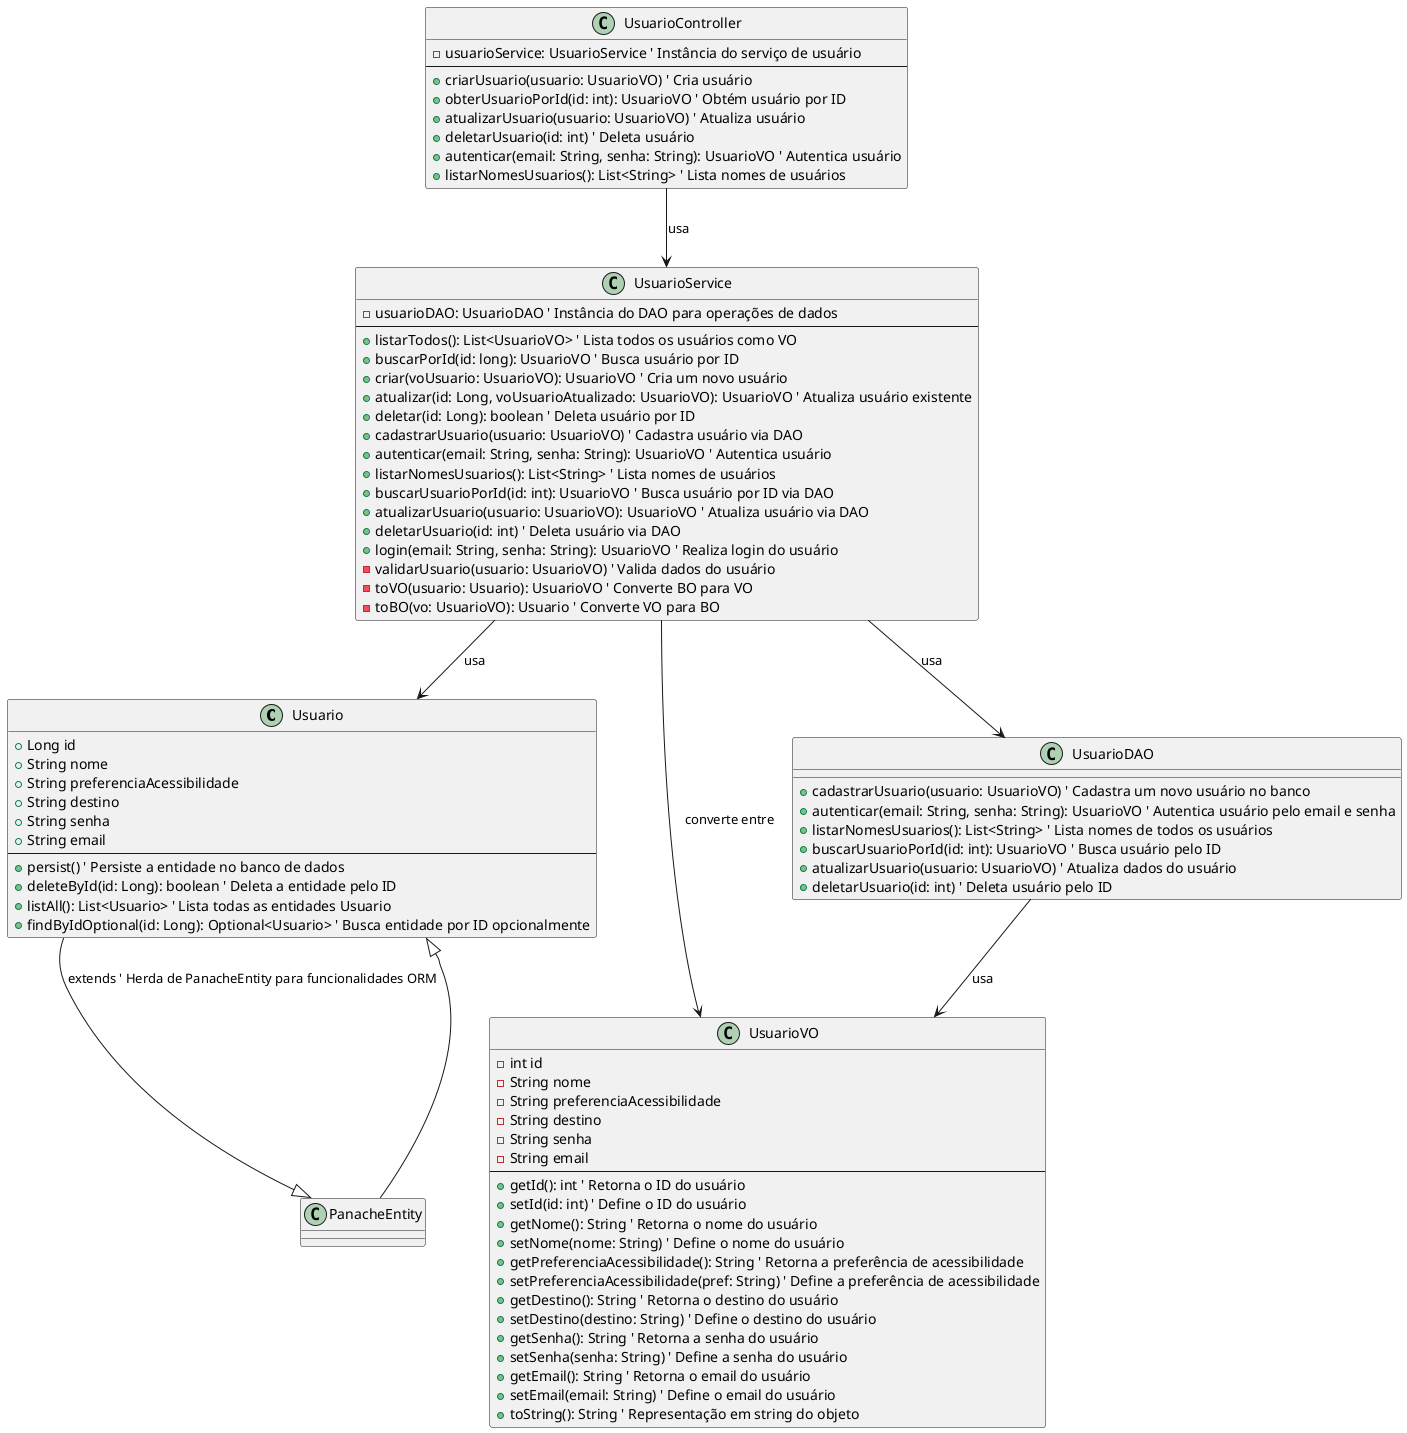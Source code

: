 @startuml UsuarioClassesDiagram

' Classe Usuario (BO) - representa a entidade de usuário no banco de dados
class Usuario {
  +Long id
  +String nome
  +String preferenciaAcessibilidade
  +String destino
  +String senha
  +String email
  --
  +persist() ' Persiste a entidade no banco de dados
  +deleteById(id: Long): boolean ' Deleta a entidade pelo ID
  +listAll(): List<Usuario> ' Lista todas as entidades Usuario
  +findByIdOptional(id: Long): Optional<Usuario> ' Busca entidade por ID opcionalmente
}
Usuario --|> PanacheEntity : extends ' Herda de PanacheEntity para funcionalidades ORM

' Classe UsuarioVO (VO) - objeto de valor para transferência de dados de usuário
class UsuarioVO {
  -int id
  -String nome
  -String preferenciaAcessibilidade
  -String destino
  -String senha
  -String email
  --
  +getId(): int ' Retorna o ID do usuário
  +setId(id: int) ' Define o ID do usuário
  +getNome(): String ' Retorna o nome do usuário
  +setNome(nome: String) ' Define o nome do usuário
  +getPreferenciaAcessibilidade(): String ' Retorna a preferência de acessibilidade
  +setPreferenciaAcessibilidade(pref: String) ' Define a preferência de acessibilidade
  +getDestino(): String ' Retorna o destino do usuário
  +setDestino(destino: String) ' Define o destino do usuário
  +getSenha(): String ' Retorna a senha do usuário
  +setSenha(senha: String) ' Define a senha do usuário
  +getEmail(): String ' Retorna o email do usuário
  +setEmail(email: String) ' Define o email do usuário
  +toString(): String ' Representação em string do objeto
}

' Classe UsuarioDAO (DAO) - responsável pelas operações de acesso a dados para UsuarioVO
class UsuarioDAO {
  +cadastrarUsuario(usuario: UsuarioVO) ' Cadastra um novo usuário no banco
  +autenticar(email: String, senha: String): UsuarioVO ' Autentica usuário pelo email e senha
  +listarNomesUsuarios(): List<String> ' Lista nomes de todos os usuários
  +buscarUsuarioPorId(id: int): UsuarioVO ' Busca usuário pelo ID
  +atualizarUsuario(usuario: UsuarioVO) ' Atualiza dados do usuário
  +deletarUsuario(id: int) ' Deleta usuário pelo ID
}

' Classe UsuarioService - camada de serviço que gerencia regras de negócio e interage com DAO e BO
class UsuarioService {
  -usuarioDAO: UsuarioDAO ' Instância do DAO para operações de dados
  --
  +listarTodos(): List<UsuarioVO> ' Lista todos os usuários como VO
  +buscarPorId(id: long): UsuarioVO ' Busca usuário por ID
  +criar(voUsuario: UsuarioVO): UsuarioVO ' Cria um novo usuário
  +atualizar(id: Long, voUsuarioAtualizado: UsuarioVO): UsuarioVO ' Atualiza usuário existente
  +deletar(id: Long): boolean ' Deleta usuário por ID
  +cadastrarUsuario(usuario: UsuarioVO) ' Cadastra usuário via DAO
  +autenticar(email: String, senha: String): UsuarioVO ' Autentica usuário
  +listarNomesUsuarios(): List<String> ' Lista nomes de usuários
  +buscarUsuarioPorId(id: int): UsuarioVO ' Busca usuário por ID via DAO
  +atualizarUsuario(usuario: UsuarioVO): UsuarioVO ' Atualiza usuário via DAO
  +deletarUsuario(id: int) ' Deleta usuário via DAO
  +login(email: String, senha: String): UsuarioVO ' Realiza login do usuário
  -validarUsuario(usuario: UsuarioVO) ' Valida dados do usuário
  -toVO(usuario: Usuario): UsuarioVO ' Converte BO para VO
  -toBO(vo: UsuarioVO): Usuario ' Converte VO para BO
}

' Classe UsuarioController - camada de controle que recebe requisições e chama o serviço
class UsuarioController {
  -usuarioService: UsuarioService ' Instância do serviço de usuário
  --
  +criarUsuario(usuario: UsuarioVO) ' Cria usuário
  +obterUsuarioPorId(id: int): UsuarioVO ' Obtém usuário por ID
  +atualizarUsuario(usuario: UsuarioVO) ' Atualiza usuário
  +deletarUsuario(id: int) ' Deleta usuário
  +autenticar(email: String, senha: String): UsuarioVO ' Autentica usuário
  +listarNomesUsuarios(): List<String> ' Lista nomes de usuários
}

' Relacionamentos entre classes
UsuarioService --> UsuarioDAO : usa
UsuarioController --> UsuarioService : usa
UsuarioDAO --> UsuarioVO : usa
UsuarioService --> Usuario : usa
UsuarioService --> UsuarioVO : converte entre
Usuario <|-- PanacheEntity

@enduml
